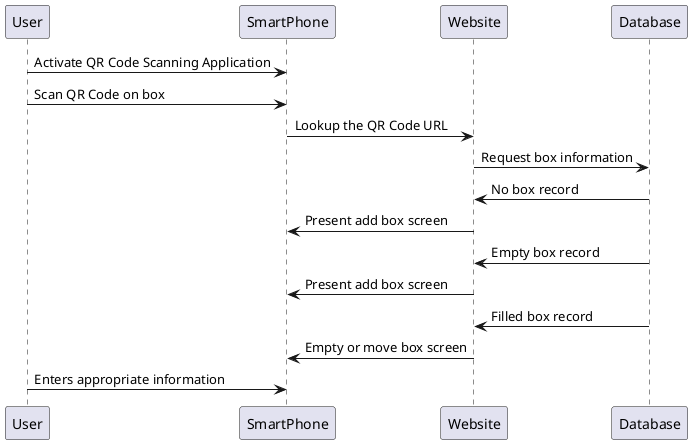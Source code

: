 @startuml
User -> SmartPhone: Activate QR Code Scanning Application
User -> SmartPhone: Scan QR Code on box
SmartPhone -> Website: Lookup the QR Code URL
Website -> Database: Request box information
Website <- Database: No box record
Website -> SmartPhone: Present add box screen
Website <- Database: Empty box record
Website -> SmartPhone: Present add box screen
Website <- Database: Filled box record
Website -> SmartPhone: Empty or move box screen
User -> SmartPhone: Enters appropriate information

@enduml
